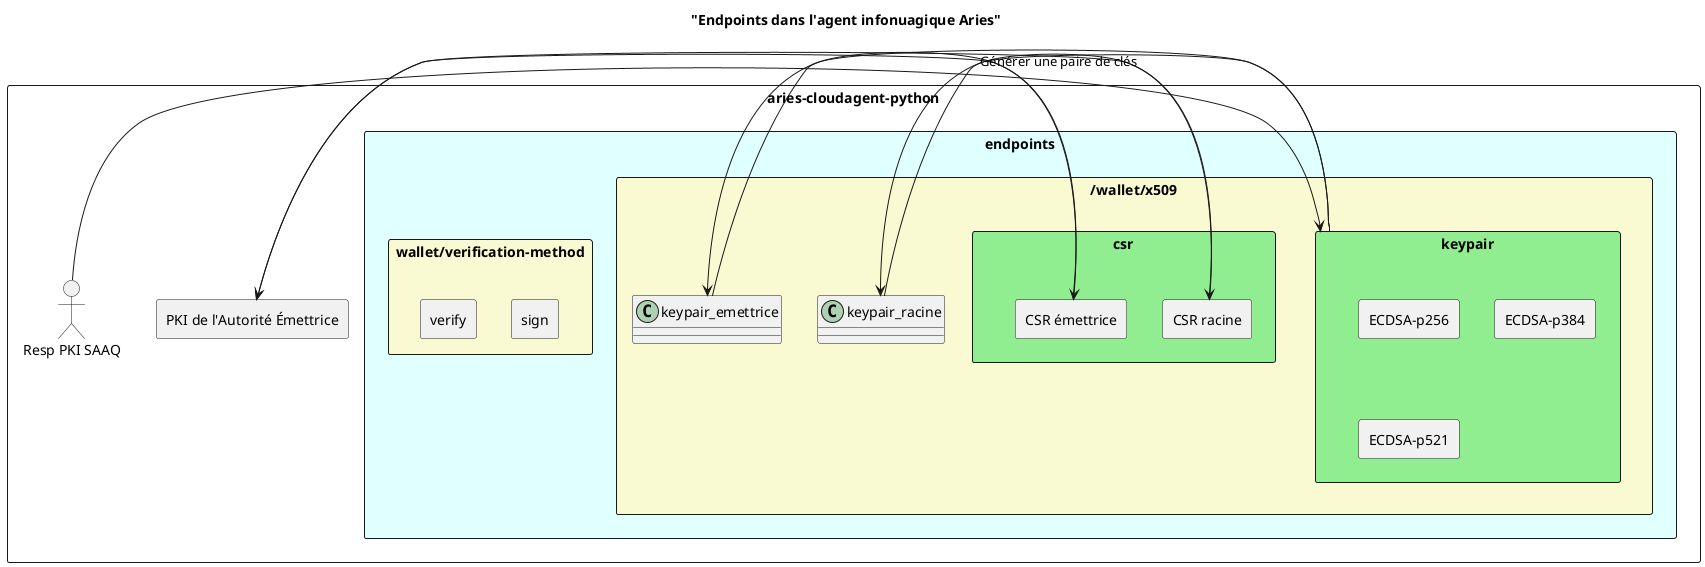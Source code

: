 @startuml aries_cloudagent_python
allow_mixing

title 
    "Endpoints dans l'agent infonuagique Aries"
end title


rectangle "aries-cloudagent-python" as acapy {

    ' Définition des endpoints
    rectangle "endpoints" as endpoints #LightCyan{
        rectangle "/wallet/x509" as wallet_x509 #LightGoldenRodYellow{
            rectangle "keypair" as keypair #LightGreen{
                rectangle "ECDSA-p256" as ECDSAp256
                rectangle "ECDSA-p384" as ECDSAp384
                rectangle "ECDSA-p521" as ECDSAp521
            }
            rectangle "csr" as csr #LightGreen{
                rectangle "CSR racine" as csr_racine
                rectangle "CSR émettrice" as csr_emettrice  
            }

            keypair -> keypair_racine
            keypair -> keypair_emettrice
            keypair_racine -> csr_racine
            keypair_emettrice -> csr_emettrice
        }

        rectangle "wallet/verification-method" as wallet_verification_method #LightGoldenRodYellow{
            rectangle "sign" as sign
            rectangle "verify" as verify
        }
        
    }

    rectangle "PKI de l'Autorité Émettrice" as pki  

    ' Définition des acteurs
    actor "Resp PKI SAAQ" as resp_pki_saaq

    ' Définition des liens et rélations  
    csr_racine -> pki
    csr_emettrice -> pki

    ' Définition des actions de l'acteur 
    resp_pki_saaq -> keypair:"Générer une paire de clés"
    resp_pki_saaq -> csr:"Générer une demande de signature de certificat"    
}

@enduml